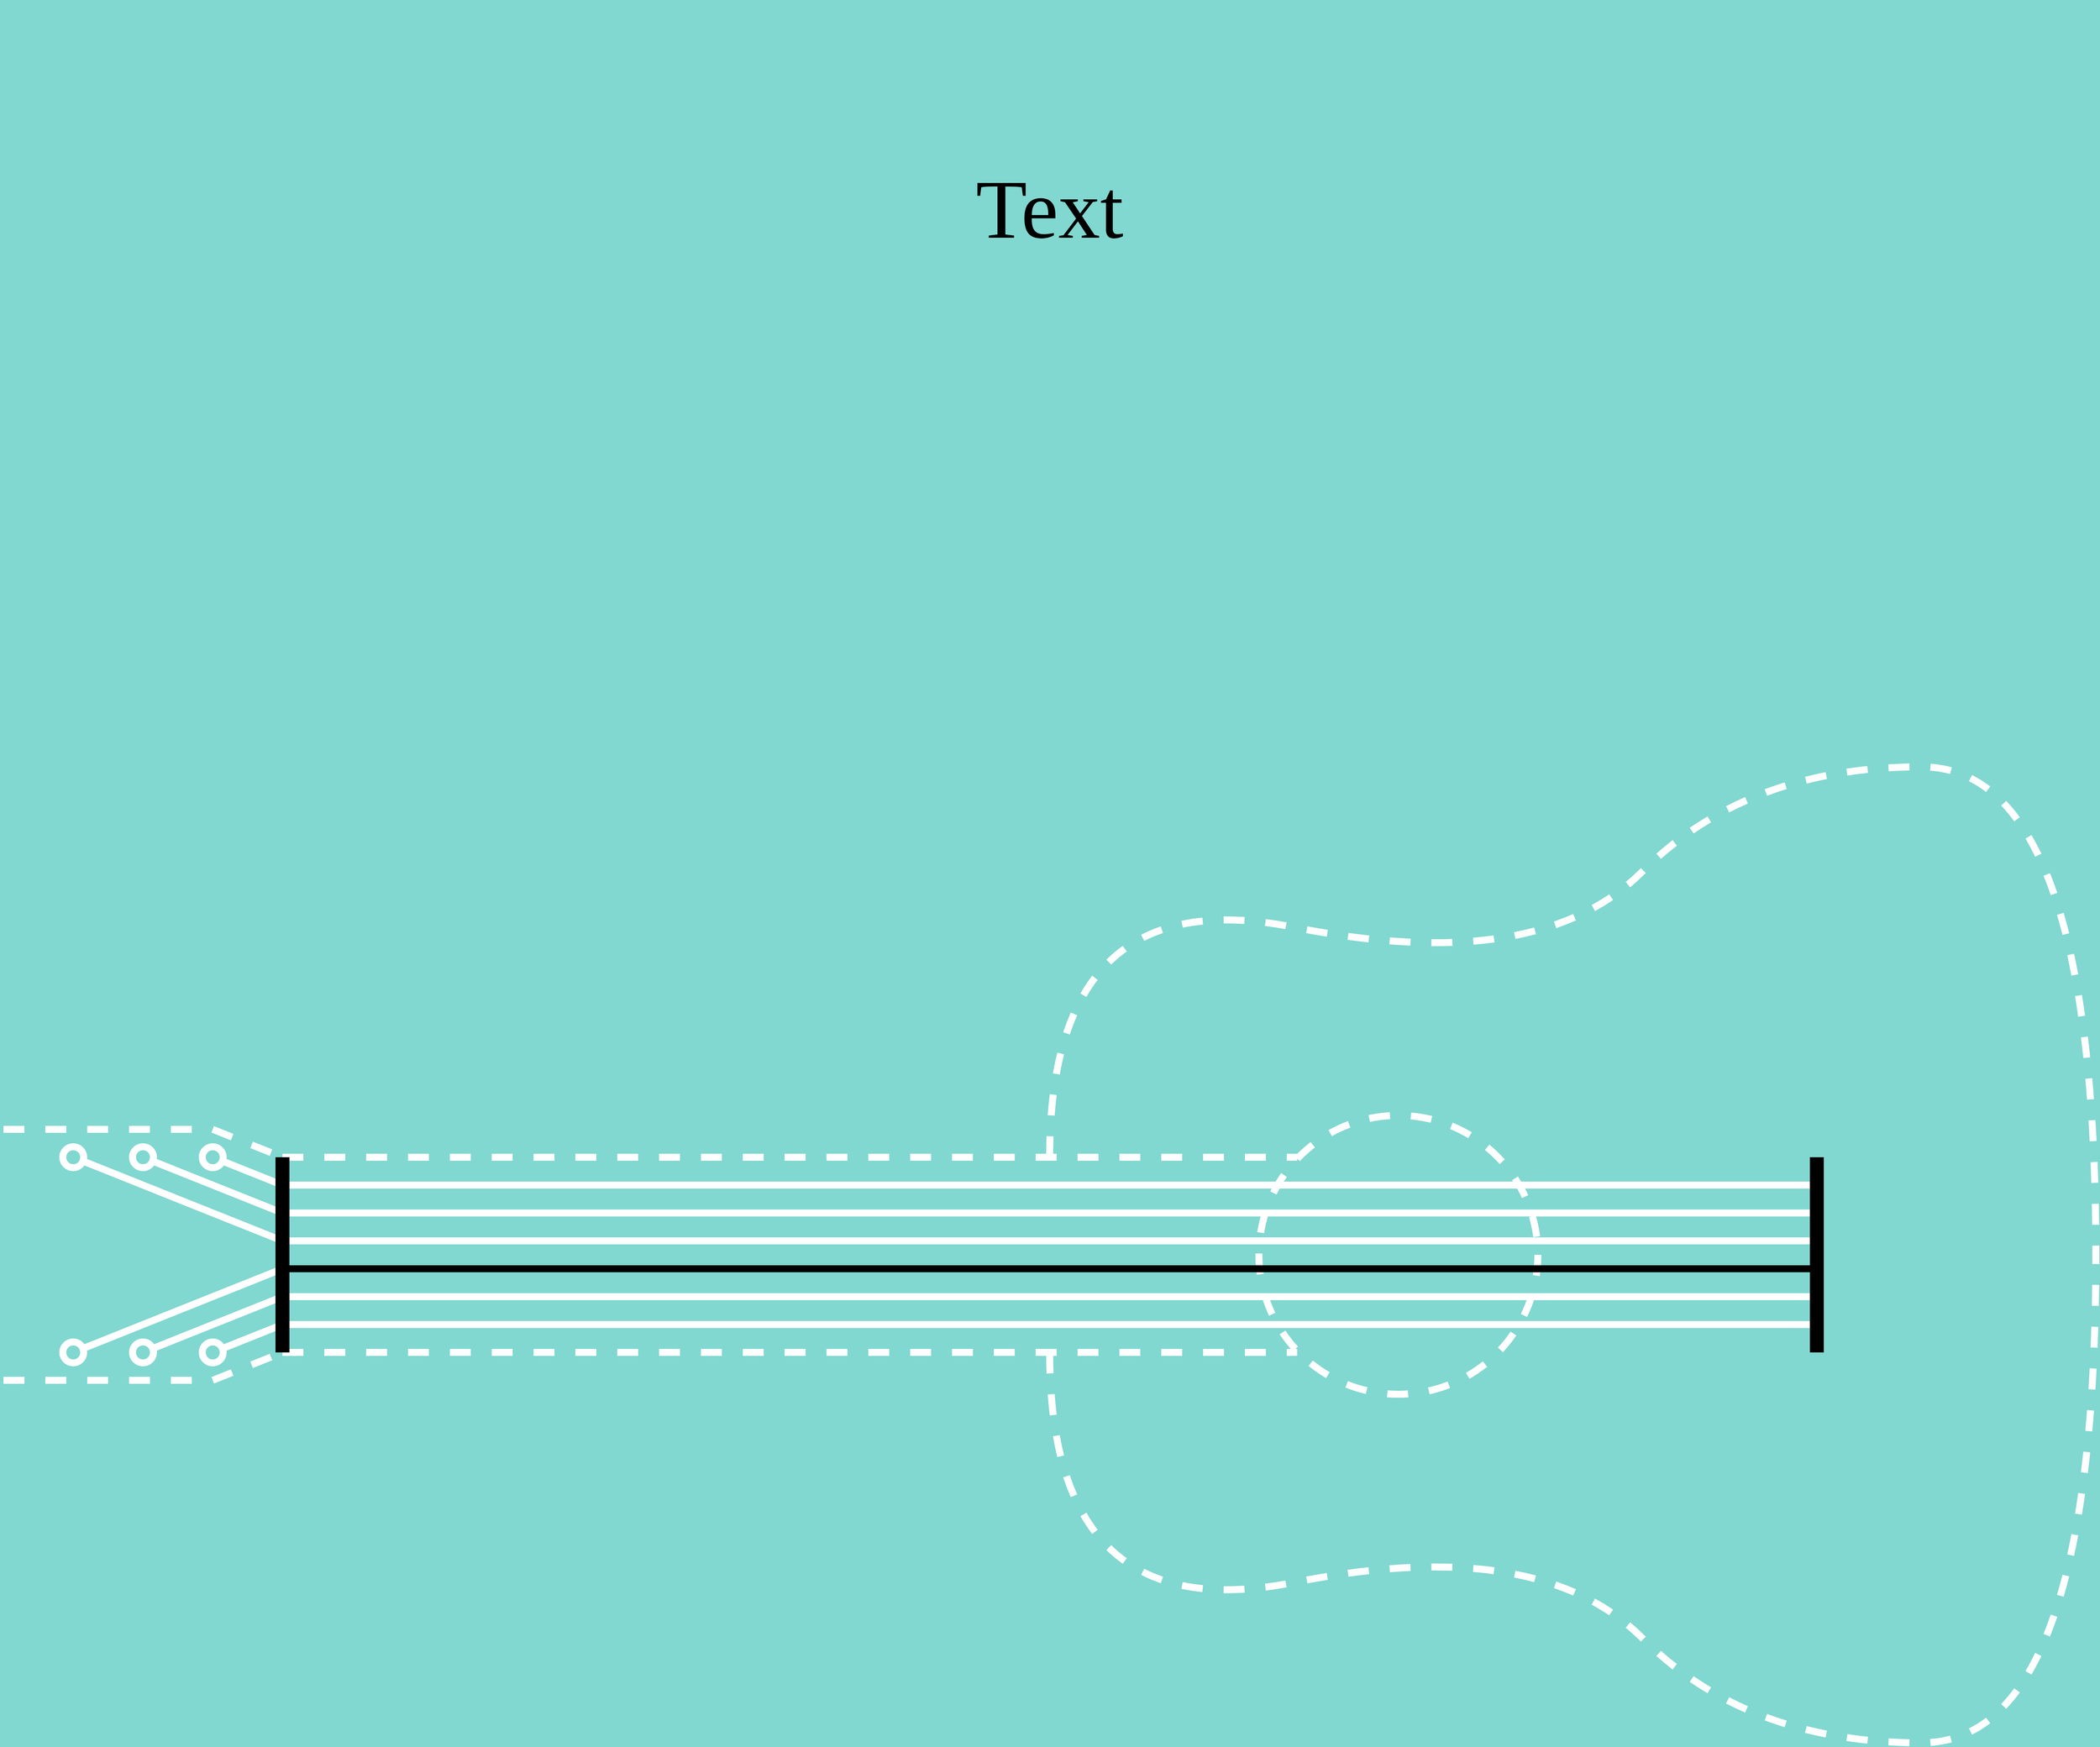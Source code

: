 <mxfile version="20.1.1" type="github">
  <diagram id="jAkjb9qOhjbaiIQoaHy9" name="Page-1">
    <mxGraphModel dx="10680" dy="4140" grid="1" gridSize="200" guides="1" tooltips="1" connect="1" arrows="1" fold="1" page="1" pageScale="1" pageWidth="3000" pageHeight="3000" background="#81D8D0" math="1" shadow="0">
      <root>
        <mxCell id="0" />
        <mxCell id="1" parent="0" />
        <mxCell id="qqJ_djHY32RG2-X8zSMV-7" value="" style="ellipse;whiteSpace=wrap;html=1;aspect=fixed;fillColor=none;strokeColor=#FFFFFF;strokeWidth=10;dashed=1;" vertex="1" parent="1">
          <mxGeometry x="1800" y="1600" width="400" height="400" as="geometry" />
        </mxCell>
        <mxCell id="C10PNqj7YdnSPqgfZ7z--4" value="Text" style="text;html=1;strokeColor=none;fillColor=none;align=center;verticalAlign=middle;whiteSpace=wrap;rounded=0;fontSize=120;fontFamily=Noto Serif TC;fontSource=https%3A%2F%2Ffonts.googleapis.com%2Fcss%3Ffamily%3DNoto%2BSerif%2BTC;" parent="1" vertex="1">
          <mxGeometry width="3000" height="600" as="geometry" />
        </mxCell>
        <mxCell id="qqJ_djHY32RG2-X8zSMV-6" value="" style="endArrow=none;html=1;rounded=0;strokeColor=#000000;strokeWidth=10;" parent="1" edge="1">
          <mxGeometry width="50" height="50" relative="1" as="geometry">
            <mxPoint x="400" y="1820" as="sourcePoint" />
            <mxPoint x="2600" y="1820" as="targetPoint" />
          </mxGeometry>
        </mxCell>
        <mxCell id="qqJ_djHY32RG2-X8zSMV-8" value="" style="endArrow=none;html=1;rounded=0;strokeColor=#FFFFFF;strokeWidth=10;" parent="1" edge="1">
          <mxGeometry width="50" height="50" relative="1" as="geometry">
            <mxPoint x="400" y="1860" as="sourcePoint" />
            <mxPoint x="2600" y="1860" as="targetPoint" />
          </mxGeometry>
        </mxCell>
        <mxCell id="qqJ_djHY32RG2-X8zSMV-9" value="" style="endArrow=none;html=1;rounded=0;strokeColor=#FFFFFF;strokeWidth=10;" parent="1" edge="1">
          <mxGeometry width="50" height="50" relative="1" as="geometry">
            <mxPoint x="400" y="1900" as="sourcePoint" />
            <mxPoint x="2600" y="1900" as="targetPoint" />
          </mxGeometry>
        </mxCell>
        <mxCell id="qqJ_djHY32RG2-X8zSMV-10" value="" style="endArrow=none;html=1;rounded=0;strokeColor=#FFFFFF;strokeWidth=10;dashed=1;" parent="1" edge="1">
          <mxGeometry width="50" height="50" relative="1" as="geometry">
            <mxPoint x="400" y="1940" as="sourcePoint" />
            <mxPoint x="1855" y="1940" as="targetPoint" />
          </mxGeometry>
        </mxCell>
        <mxCell id="qqJ_djHY32RG2-X8zSMV-11" value="" style="endArrow=none;html=1;rounded=0;strokeColor=#FFFFFF;strokeWidth=10;" parent="1" edge="1">
          <mxGeometry width="50" height="50" relative="1" as="geometry">
            <mxPoint x="400" y="1780" as="sourcePoint" />
            <mxPoint x="2600" y="1780" as="targetPoint" />
          </mxGeometry>
        </mxCell>
        <mxCell id="qqJ_djHY32RG2-X8zSMV-12" value="" style="endArrow=none;html=1;rounded=0;strokeColor=#FFFFFF;strokeWidth=10;" parent="1" edge="1">
          <mxGeometry width="50" height="50" relative="1" as="geometry">
            <mxPoint x="400" y="1740" as="sourcePoint" />
            <mxPoint x="2600" y="1740" as="targetPoint" />
          </mxGeometry>
        </mxCell>
        <mxCell id="qqJ_djHY32RG2-X8zSMV-13" value="" style="endArrow=none;html=1;rounded=0;strokeColor=#FFFFFF;strokeWidth=10;" parent="1" edge="1">
          <mxGeometry width="50" height="50" relative="1" as="geometry">
            <mxPoint x="400" y="1700" as="sourcePoint" />
            <mxPoint x="2600" y="1700" as="targetPoint" />
          </mxGeometry>
        </mxCell>
        <mxCell id="qqJ_djHY32RG2-X8zSMV-14" value="" style="endArrow=none;html=1;rounded=0;strokeColor=#FFFFFF;strokeWidth=10;dashed=1;" parent="1" edge="1">
          <mxGeometry width="50" height="50" relative="1" as="geometry">
            <mxPoint x="400" y="1660" as="sourcePoint" />
            <mxPoint x="1855" y="1660" as="targetPoint" />
          </mxGeometry>
        </mxCell>
        <mxCell id="qqJ_djHY32RG2-X8zSMV-15" value="" style="endArrow=none;html=1;rounded=0;strokeColor=#FFFFFF;strokeWidth=10;startSize=30;startArrow=oval;startFill=0;" parent="1" edge="1">
          <mxGeometry width="50" height="50" relative="1" as="geometry">
            <mxPoint x="300" y="1940" as="sourcePoint" />
            <mxPoint x="400" y="1900" as="targetPoint" />
          </mxGeometry>
        </mxCell>
        <mxCell id="qqJ_djHY32RG2-X8zSMV-16" value="" style="endArrow=none;html=1;rounded=0;strokeColor=#FFFFFF;strokeWidth=10;startSize=30;startArrow=oval;startFill=0;" parent="1" edge="1">
          <mxGeometry width="50" height="50" relative="1" as="geometry">
            <mxPoint x="200" y="1940" as="sourcePoint" />
            <mxPoint x="400" y="1860" as="targetPoint" />
          </mxGeometry>
        </mxCell>
        <mxCell id="qqJ_djHY32RG2-X8zSMV-17" value="" style="endArrow=none;html=1;rounded=0;strokeColor=#FFFFFF;strokeWidth=10;startSize=30;startArrow=oval;startFill=0;" parent="1" edge="1">
          <mxGeometry width="50" height="50" relative="1" as="geometry">
            <mxPoint x="100" y="1940" as="sourcePoint" />
            <mxPoint x="400" y="1820" as="targetPoint" />
          </mxGeometry>
        </mxCell>
        <mxCell id="qqJ_djHY32RG2-X8zSMV-18" value="" style="endArrow=none;html=1;rounded=0;strokeColor=#FFFFFF;strokeWidth=10;startSize=30;startArrow=oval;startFill=0;" parent="1" edge="1">
          <mxGeometry width="50" height="50" relative="1" as="geometry">
            <mxPoint x="100" y="1660" as="sourcePoint" />
            <mxPoint x="400" y="1780" as="targetPoint" />
          </mxGeometry>
        </mxCell>
        <mxCell id="qqJ_djHY32RG2-X8zSMV-19" value="" style="endArrow=none;html=1;rounded=0;strokeColor=#FFFFFF;strokeWidth=10;startArrow=oval;startFill=0;startSize=30;" parent="1" edge="1">
          <mxGeometry width="50" height="50" relative="1" as="geometry">
            <mxPoint x="200" y="1660" as="sourcePoint" />
            <mxPoint x="400" y="1740" as="targetPoint" />
          </mxGeometry>
        </mxCell>
        <mxCell id="qqJ_djHY32RG2-X8zSMV-20" value="" style="endArrow=none;html=1;rounded=0;strokeColor=#FFFFFF;strokeWidth=10;startArrow=oval;startFill=0;targetPerimeterSpacing=0;endSize=6;endFill=0;sourcePerimeterSpacing=0;startSize=30;" parent="1" edge="1">
          <mxGeometry width="50" height="50" relative="1" as="geometry">
            <mxPoint x="300" y="1660" as="sourcePoint" />
            <mxPoint x="400" y="1700" as="targetPoint" />
          </mxGeometry>
        </mxCell>
        <mxCell id="qqJ_djHY32RG2-X8zSMV-21" value="" style="endArrow=none;html=1;rounded=0;strokeColor=#FFFFFF;strokeWidth=10;dashed=1;" parent="1" edge="1">
          <mxGeometry width="50" height="50" relative="1" as="geometry">
            <mxPoint x="300" y="1980" as="sourcePoint" />
            <mxPoint x="400" y="1940" as="targetPoint" />
          </mxGeometry>
        </mxCell>
        <mxCell id="qqJ_djHY32RG2-X8zSMV-22" value="" style="endArrow=none;html=1;rounded=0;strokeColor=#FFFFFF;strokeWidth=10;dashed=1;" parent="1" edge="1">
          <mxGeometry width="50" height="50" relative="1" as="geometry">
            <mxPoint x="300" y="1620" as="sourcePoint" />
            <mxPoint x="400" y="1660" as="targetPoint" />
          </mxGeometry>
        </mxCell>
        <mxCell id="qqJ_djHY32RG2-X8zSMV-23" value="" style="endArrow=none;html=1;rounded=0;strokeColor=#FFFFFF;strokeWidth=10;dashed=1;" parent="1" edge="1">
          <mxGeometry width="50" height="50" relative="1" as="geometry">
            <mxPoint y="1620" as="sourcePoint" />
            <mxPoint x="300" y="1620" as="targetPoint" />
          </mxGeometry>
        </mxCell>
        <mxCell id="qqJ_djHY32RG2-X8zSMV-24" value="" style="endArrow=none;html=1;rounded=0;strokeColor=#FFFFFF;strokeWidth=10;dashed=1;" parent="1" edge="1">
          <mxGeometry width="50" height="50" relative="1" as="geometry">
            <mxPoint y="1980" as="sourcePoint" />
            <mxPoint x="300" y="1980" as="targetPoint" />
          </mxGeometry>
        </mxCell>
        <mxCell id="qqJ_djHY32RG2-X8zSMV-25" value="" style="endArrow=none;html=1;rounded=0;strokeColor=#000000;strokeWidth=20;" parent="1" edge="1">
          <mxGeometry width="50" height="50" relative="1" as="geometry">
            <mxPoint x="400" y="1940" as="sourcePoint" />
            <mxPoint x="400" y="1660" as="targetPoint" />
          </mxGeometry>
        </mxCell>
        <mxCell id="qqJ_djHY32RG2-X8zSMV-26" value="" style="endArrow=none;html=1;rounded=0;strokeColor=#000000;strokeWidth=20;" parent="1" edge="1">
          <mxGeometry width="50" height="50" relative="1" as="geometry">
            <mxPoint x="2600" y="1940" as="sourcePoint" />
            <mxPoint x="2600" y="1660" as="targetPoint" />
          </mxGeometry>
        </mxCell>
        <mxCell id="qqJ_djHY32RG2-X8zSMV-27" value="" style="curved=1;endArrow=none;html=1;rounded=0;strokeColor=#FFFFFF;strokeWidth=10;endFill=0;dashed=1;" parent="1" edge="1">
          <mxGeometry width="50" height="50" relative="1" as="geometry">
            <mxPoint x="1500" y="1660" as="sourcePoint" />
            <mxPoint x="3000" y="1800" as="targetPoint" />
            <Array as="points">
              <mxPoint x="1500" y="1260" />
              <mxPoint x="2200" y="1400" />
              <mxPoint x="2500" y="1100" />
              <mxPoint x="3000" y="1100" />
            </Array>
          </mxGeometry>
        </mxCell>
        <mxCell id="qqJ_djHY32RG2-X8zSMV-1" value="" style="curved=1;endArrow=none;html=1;rounded=0;strokeColor=#FFFFFF;strokeWidth=10;endFill=0;dashed=1;" edge="1" parent="1">
          <mxGeometry width="50" height="50" relative="1" as="geometry">
            <mxPoint x="1500" y="1940" as="sourcePoint" />
            <mxPoint x="3000" y="1800" as="targetPoint" />
            <Array as="points">
              <mxPoint x="1500" y="2340" />
              <mxPoint x="2200" y="2200" />
              <mxPoint x="2500" y="2500" />
              <mxPoint x="3000" y="2500" />
            </Array>
          </mxGeometry>
        </mxCell>
      </root>
    </mxGraphModel>
  </diagram>
</mxfile>
